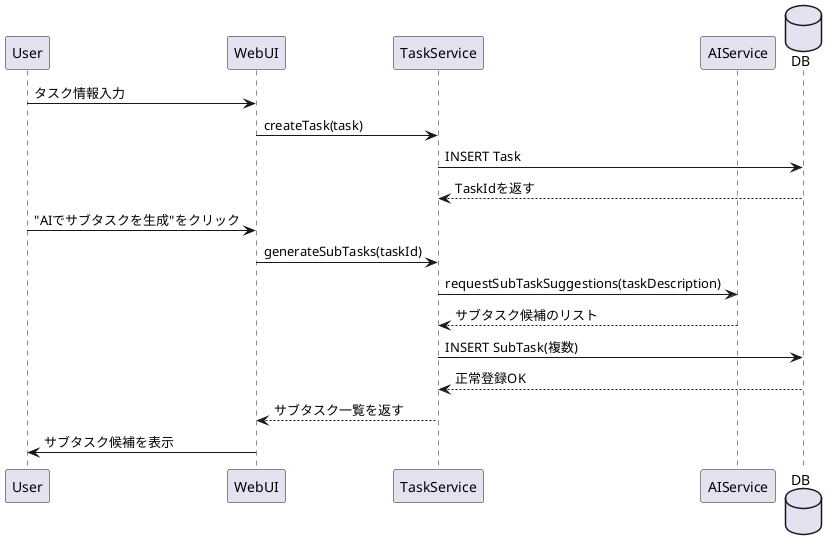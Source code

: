 @startuml  シーケンス図
participant "User" as U
participant "WebUI" as W
participant "TaskService" as TS
participant "AIService" as AIS
database "DB" as DB

U -> W: タスク情報入力
W -> TS: createTask(task)
TS -> DB: INSERT Task
DB --> TS: TaskIdを返す

U -> W: "AIでサブタスクを生成"をクリック
W -> TS: generateSubTasks(taskId)
TS -> AIS: requestSubTaskSuggestions(taskDescription)
AIS --> TS: サブタスク候補のリスト
TS -> DB: INSERT SubTask(複数)
DB --> TS: 正常登録OK
TS --> W: サブタスク一覧を返す

W -> U: サブタスク候補を表示
@enduml
